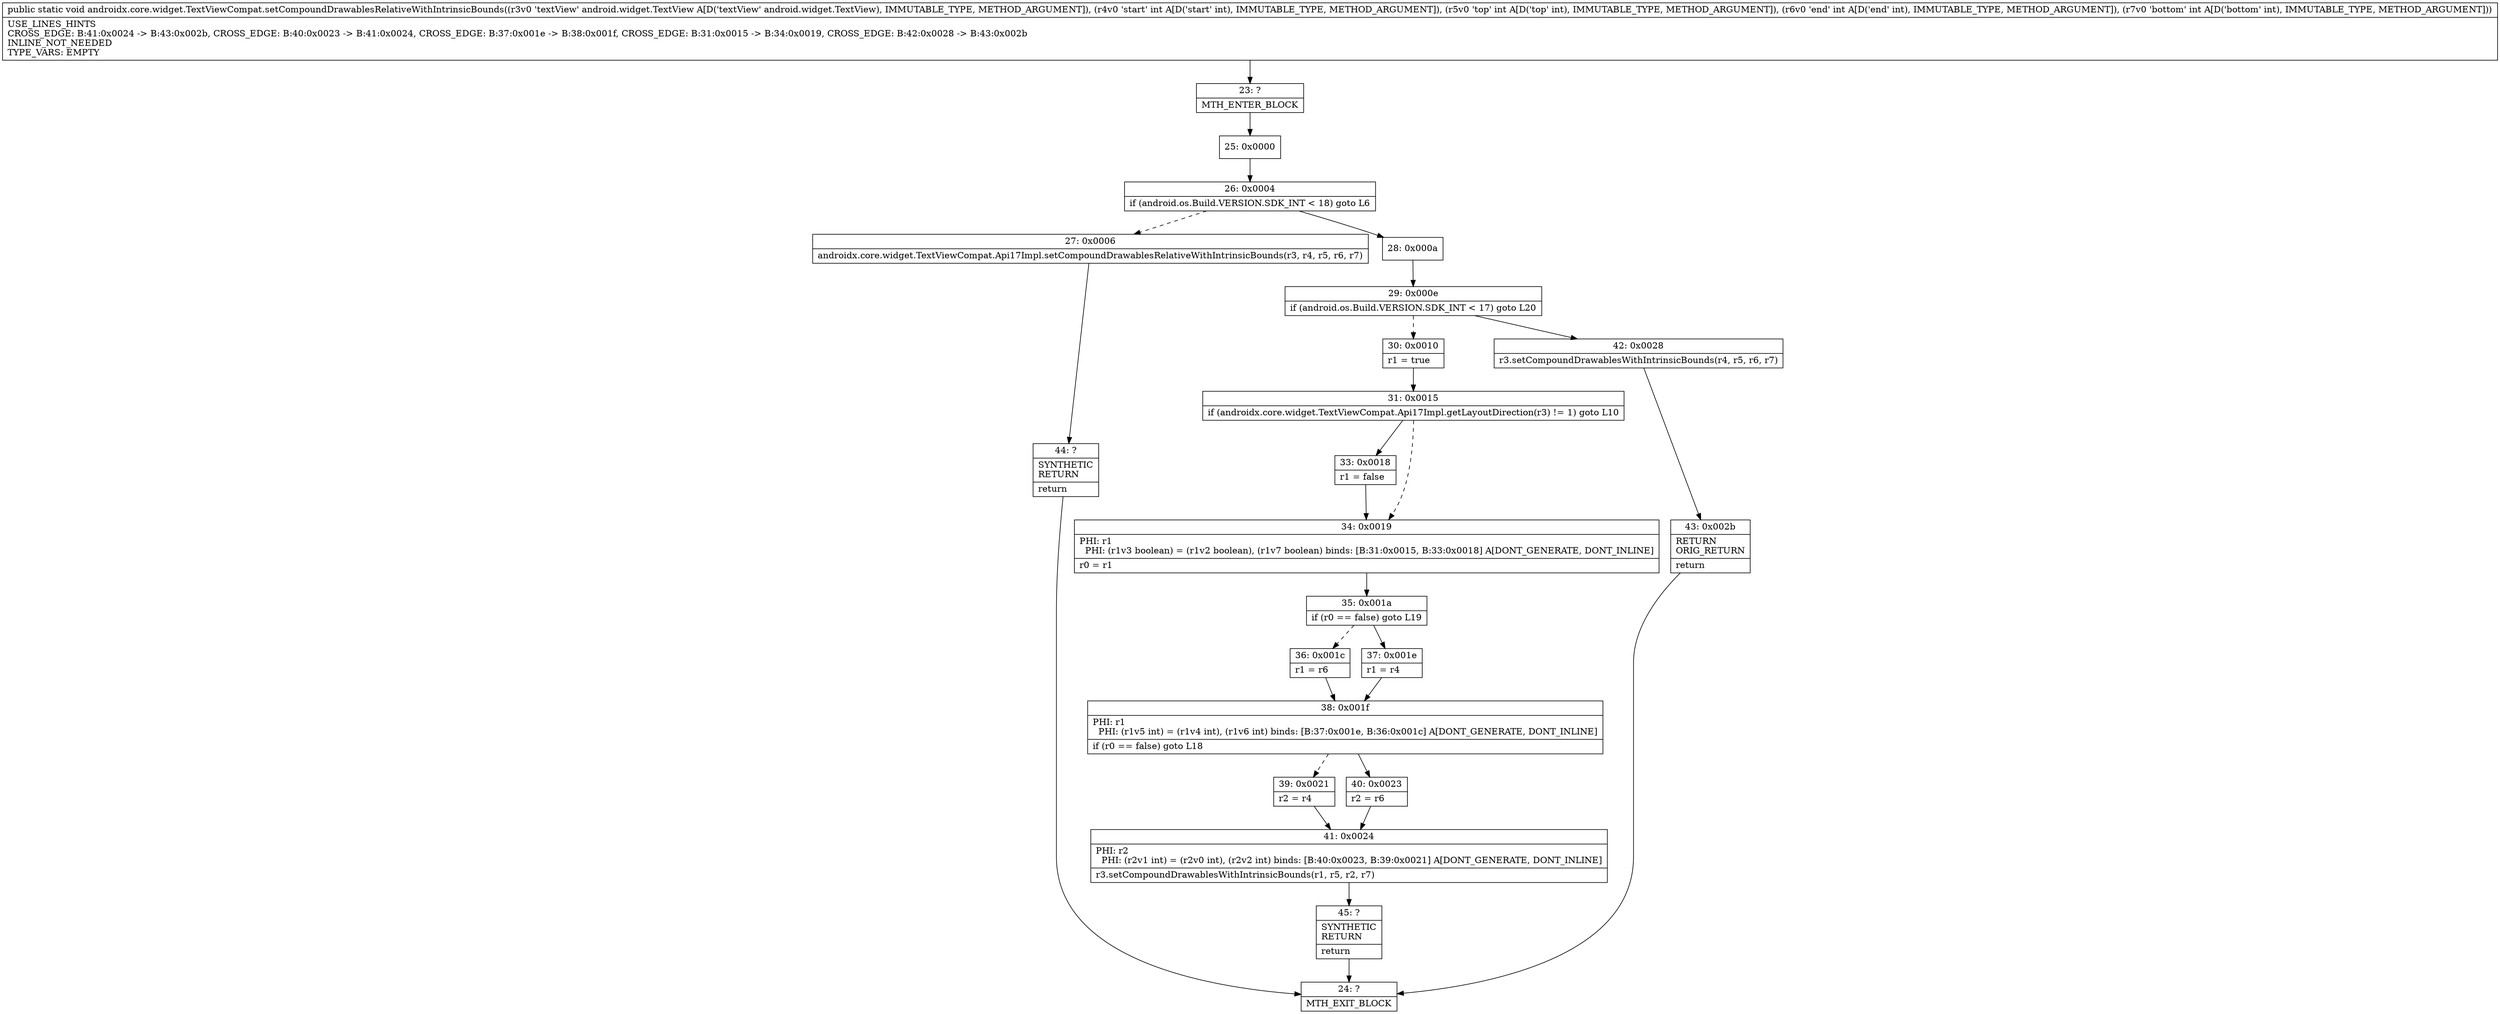 digraph "CFG forandroidx.core.widget.TextViewCompat.setCompoundDrawablesRelativeWithIntrinsicBounds(Landroid\/widget\/TextView;IIII)V" {
Node_23 [shape=record,label="{23\:\ ?|MTH_ENTER_BLOCK\l}"];
Node_25 [shape=record,label="{25\:\ 0x0000}"];
Node_26 [shape=record,label="{26\:\ 0x0004|if (android.os.Build.VERSION.SDK_INT \< 18) goto L6\l}"];
Node_27 [shape=record,label="{27\:\ 0x0006|androidx.core.widget.TextViewCompat.Api17Impl.setCompoundDrawablesRelativeWithIntrinsicBounds(r3, r4, r5, r6, r7)\l}"];
Node_44 [shape=record,label="{44\:\ ?|SYNTHETIC\lRETURN\l|return\l}"];
Node_24 [shape=record,label="{24\:\ ?|MTH_EXIT_BLOCK\l}"];
Node_28 [shape=record,label="{28\:\ 0x000a}"];
Node_29 [shape=record,label="{29\:\ 0x000e|if (android.os.Build.VERSION.SDK_INT \< 17) goto L20\l}"];
Node_30 [shape=record,label="{30\:\ 0x0010|r1 = true\l}"];
Node_31 [shape=record,label="{31\:\ 0x0015|if (androidx.core.widget.TextViewCompat.Api17Impl.getLayoutDirection(r3) != 1) goto L10\l}"];
Node_33 [shape=record,label="{33\:\ 0x0018|r1 = false\l}"];
Node_34 [shape=record,label="{34\:\ 0x0019|PHI: r1 \l  PHI: (r1v3 boolean) = (r1v2 boolean), (r1v7 boolean) binds: [B:31:0x0015, B:33:0x0018] A[DONT_GENERATE, DONT_INLINE]\l|r0 = r1\l}"];
Node_35 [shape=record,label="{35\:\ 0x001a|if (r0 == false) goto L19\l}"];
Node_36 [shape=record,label="{36\:\ 0x001c|r1 = r6\l}"];
Node_38 [shape=record,label="{38\:\ 0x001f|PHI: r1 \l  PHI: (r1v5 int) = (r1v4 int), (r1v6 int) binds: [B:37:0x001e, B:36:0x001c] A[DONT_GENERATE, DONT_INLINE]\l|if (r0 == false) goto L18\l}"];
Node_39 [shape=record,label="{39\:\ 0x0021|r2 = r4\l}"];
Node_41 [shape=record,label="{41\:\ 0x0024|PHI: r2 \l  PHI: (r2v1 int) = (r2v0 int), (r2v2 int) binds: [B:40:0x0023, B:39:0x0021] A[DONT_GENERATE, DONT_INLINE]\l|r3.setCompoundDrawablesWithIntrinsicBounds(r1, r5, r2, r7)\l}"];
Node_45 [shape=record,label="{45\:\ ?|SYNTHETIC\lRETURN\l|return\l}"];
Node_40 [shape=record,label="{40\:\ 0x0023|r2 = r6\l}"];
Node_37 [shape=record,label="{37\:\ 0x001e|r1 = r4\l}"];
Node_42 [shape=record,label="{42\:\ 0x0028|r3.setCompoundDrawablesWithIntrinsicBounds(r4, r5, r6, r7)\l}"];
Node_43 [shape=record,label="{43\:\ 0x002b|RETURN\lORIG_RETURN\l|return\l}"];
MethodNode[shape=record,label="{public static void androidx.core.widget.TextViewCompat.setCompoundDrawablesRelativeWithIntrinsicBounds((r3v0 'textView' android.widget.TextView A[D('textView' android.widget.TextView), IMMUTABLE_TYPE, METHOD_ARGUMENT]), (r4v0 'start' int A[D('start' int), IMMUTABLE_TYPE, METHOD_ARGUMENT]), (r5v0 'top' int A[D('top' int), IMMUTABLE_TYPE, METHOD_ARGUMENT]), (r6v0 'end' int A[D('end' int), IMMUTABLE_TYPE, METHOD_ARGUMENT]), (r7v0 'bottom' int A[D('bottom' int), IMMUTABLE_TYPE, METHOD_ARGUMENT]))  | USE_LINES_HINTS\lCROSS_EDGE: B:41:0x0024 \-\> B:43:0x002b, CROSS_EDGE: B:40:0x0023 \-\> B:41:0x0024, CROSS_EDGE: B:37:0x001e \-\> B:38:0x001f, CROSS_EDGE: B:31:0x0015 \-\> B:34:0x0019, CROSS_EDGE: B:42:0x0028 \-\> B:43:0x002b\lINLINE_NOT_NEEDED\lTYPE_VARS: EMPTY\l}"];
MethodNode -> Node_23;Node_23 -> Node_25;
Node_25 -> Node_26;
Node_26 -> Node_27[style=dashed];
Node_26 -> Node_28;
Node_27 -> Node_44;
Node_44 -> Node_24;
Node_28 -> Node_29;
Node_29 -> Node_30[style=dashed];
Node_29 -> Node_42;
Node_30 -> Node_31;
Node_31 -> Node_33;
Node_31 -> Node_34[style=dashed];
Node_33 -> Node_34;
Node_34 -> Node_35;
Node_35 -> Node_36[style=dashed];
Node_35 -> Node_37;
Node_36 -> Node_38;
Node_38 -> Node_39[style=dashed];
Node_38 -> Node_40;
Node_39 -> Node_41;
Node_41 -> Node_45;
Node_45 -> Node_24;
Node_40 -> Node_41;
Node_37 -> Node_38;
Node_42 -> Node_43;
Node_43 -> Node_24;
}

